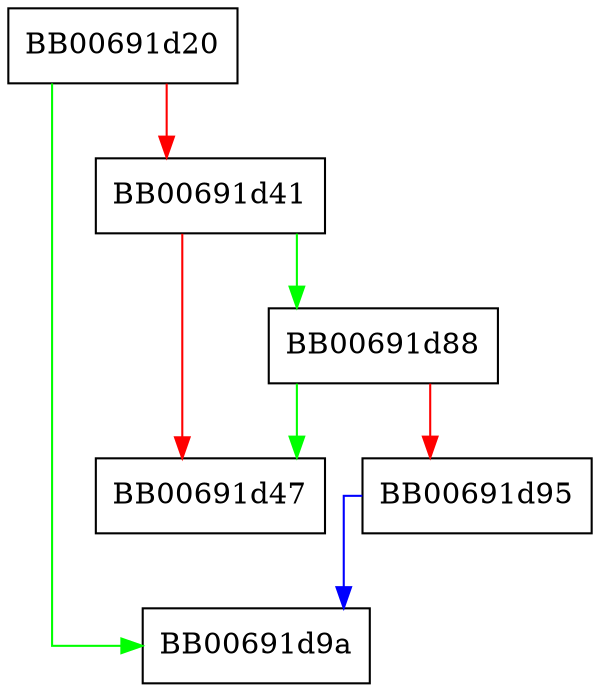 digraph aes_cbc_cts_set_ctx_params {
  node [shape="box"];
  graph [splines=ortho];
  BB00691d20 -> BB00691d9a [color="green"];
  BB00691d20 -> BB00691d41 [color="red"];
  BB00691d41 -> BB00691d88 [color="green"];
  BB00691d41 -> BB00691d47 [color="red"];
  BB00691d88 -> BB00691d47 [color="green"];
  BB00691d88 -> BB00691d95 [color="red"];
  BB00691d95 -> BB00691d9a [color="blue"];
}